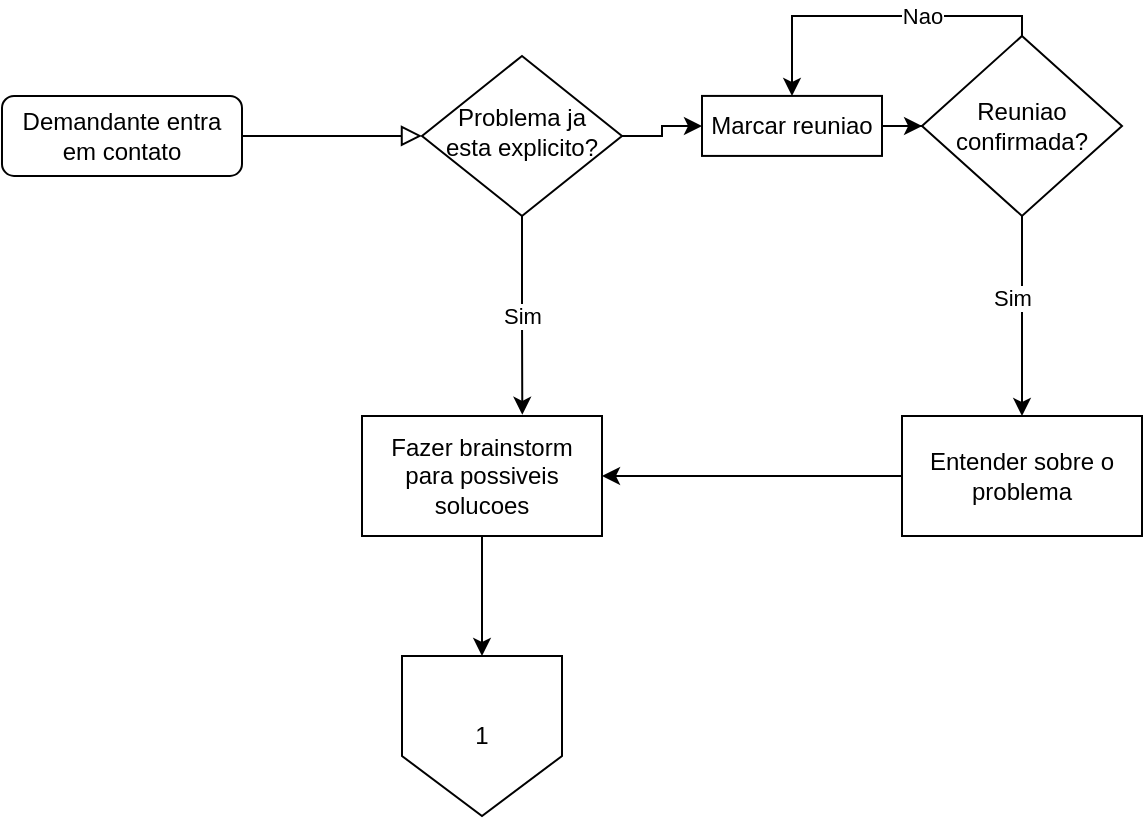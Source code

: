<mxfile version="22.0.8" type="github" pages="3">
  <diagram id="C5RBs43oDa-KdzZeNtuy" name="Inicio">
    <mxGraphModel dx="913" dy="1661" grid="1" gridSize="10" guides="1" tooltips="1" connect="1" arrows="1" fold="1" page="1" pageScale="1" pageWidth="827" pageHeight="1169" math="0" shadow="0">
      <root>
        <mxCell id="WIyWlLk6GJQsqaUBKTNV-0" />
        <mxCell id="WIyWlLk6GJQsqaUBKTNV-1" parent="WIyWlLk6GJQsqaUBKTNV-0" />
        <mxCell id="WIyWlLk6GJQsqaUBKTNV-2" value="" style="rounded=0;html=1;jettySize=auto;orthogonalLoop=1;fontSize=11;endArrow=block;endFill=0;endSize=8;strokeWidth=1;shadow=0;labelBackgroundColor=none;edgeStyle=orthogonalEdgeStyle;" parent="WIyWlLk6GJQsqaUBKTNV-1" source="WIyWlLk6GJQsqaUBKTNV-3" target="WIyWlLk6GJQsqaUBKTNV-6" edge="1">
          <mxGeometry relative="1" as="geometry" />
        </mxCell>
        <mxCell id="WIyWlLk6GJQsqaUBKTNV-3" value="Demandante entra em contato" style="rounded=1;whiteSpace=wrap;html=1;fontSize=12;glass=0;strokeWidth=1;shadow=0;" parent="WIyWlLk6GJQsqaUBKTNV-1" vertex="1">
          <mxGeometry x="10" y="39.96" width="120" height="40" as="geometry" />
        </mxCell>
        <mxCell id="DeeED6Qk3QTsMEZzc-sB-15" style="edgeStyle=orthogonalEdgeStyle;rounded=0;orthogonalLoop=1;jettySize=auto;html=1;" parent="WIyWlLk6GJQsqaUBKTNV-1" source="WIyWlLk6GJQsqaUBKTNV-6" target="DeeED6Qk3QTsMEZzc-sB-14" edge="1">
          <mxGeometry relative="1" as="geometry" />
        </mxCell>
        <mxCell id="WIyWlLk6GJQsqaUBKTNV-6" value="Problema ja esta explicito?" style="rhombus;whiteSpace=wrap;html=1;shadow=0;fontFamily=Helvetica;fontSize=12;align=center;strokeWidth=1;spacing=6;spacingTop=-4;" parent="WIyWlLk6GJQsqaUBKTNV-1" vertex="1">
          <mxGeometry x="220" y="19.96" width="100" height="80" as="geometry" />
        </mxCell>
        <mxCell id="DeeED6Qk3QTsMEZzc-sB-9" style="edgeStyle=orthogonalEdgeStyle;rounded=0;orthogonalLoop=1;jettySize=auto;html=1;" parent="WIyWlLk6GJQsqaUBKTNV-1" source="DeeED6Qk3QTsMEZzc-sB-5" target="DeeED6Qk3QTsMEZzc-sB-8" edge="1">
          <mxGeometry relative="1" as="geometry" />
        </mxCell>
        <mxCell id="DeeED6Qk3QTsMEZzc-sB-11" value="Sim" style="edgeLabel;html=1;align=center;verticalAlign=middle;resizable=0;points=[];" parent="DeeED6Qk3QTsMEZzc-sB-9" vertex="1" connectable="0">
          <mxGeometry x="-0.18" y="-5" relative="1" as="geometry">
            <mxPoint as="offset" />
          </mxGeometry>
        </mxCell>
        <mxCell id="DeeED6Qk3QTsMEZzc-sB-19" value="Nao" style="edgeStyle=orthogonalEdgeStyle;rounded=0;orthogonalLoop=1;jettySize=auto;html=1;entryX=0.5;entryY=0;entryDx=0;entryDy=0;" parent="WIyWlLk6GJQsqaUBKTNV-1" source="DeeED6Qk3QTsMEZzc-sB-5" target="DeeED6Qk3QTsMEZzc-sB-14" edge="1">
          <mxGeometry x="-0.273" relative="1" as="geometry">
            <Array as="points">
              <mxPoint x="520" y="-0.04" />
              <mxPoint x="405" y="-0.04" />
            </Array>
            <mxPoint as="offset" />
          </mxGeometry>
        </mxCell>
        <mxCell id="DeeED6Qk3QTsMEZzc-sB-5" value="Reuniao confirmada?" style="rhombus;whiteSpace=wrap;html=1;" parent="WIyWlLk6GJQsqaUBKTNV-1" vertex="1">
          <mxGeometry x="470" y="9.96" width="100" height="90" as="geometry" />
        </mxCell>
        <mxCell id="DeeED6Qk3QTsMEZzc-sB-23" style="edgeStyle=orthogonalEdgeStyle;rounded=0;orthogonalLoop=1;jettySize=auto;html=1;entryX=1;entryY=0.5;entryDx=0;entryDy=0;" parent="WIyWlLk6GJQsqaUBKTNV-1" source="DeeED6Qk3QTsMEZzc-sB-8" target="DeeED6Qk3QTsMEZzc-sB-18" edge="1">
          <mxGeometry relative="1" as="geometry" />
        </mxCell>
        <mxCell id="DeeED6Qk3QTsMEZzc-sB-8" value="Entender sobre o problema" style="rounded=0;whiteSpace=wrap;html=1;" parent="WIyWlLk6GJQsqaUBKTNV-1" vertex="1">
          <mxGeometry x="460" y="200" width="120" height="60" as="geometry" />
        </mxCell>
        <mxCell id="DeeED6Qk3QTsMEZzc-sB-16" style="edgeStyle=orthogonalEdgeStyle;rounded=0;orthogonalLoop=1;jettySize=auto;html=1;" parent="WIyWlLk6GJQsqaUBKTNV-1" source="DeeED6Qk3QTsMEZzc-sB-14" target="DeeED6Qk3QTsMEZzc-sB-5" edge="1">
          <mxGeometry relative="1" as="geometry" />
        </mxCell>
        <mxCell id="DeeED6Qk3QTsMEZzc-sB-14" value="Marcar reuniao" style="rounded=0;whiteSpace=wrap;html=1;" parent="WIyWlLk6GJQsqaUBKTNV-1" vertex="1">
          <mxGeometry x="360" y="39.96" width="90" height="30" as="geometry" />
        </mxCell>
        <mxCell id="DeeED6Qk3QTsMEZzc-sB-25" value="" style="edgeStyle=orthogonalEdgeStyle;rounded=0;orthogonalLoop=1;jettySize=auto;html=1;" parent="WIyWlLk6GJQsqaUBKTNV-1" source="DeeED6Qk3QTsMEZzc-sB-18" edge="1">
          <mxGeometry relative="1" as="geometry">
            <mxPoint x="250" y="320.0" as="targetPoint" />
          </mxGeometry>
        </mxCell>
        <mxCell id="DeeED6Qk3QTsMEZzc-sB-18" value="Fazer brainstorm para possiveis solucoes" style="rounded=0;whiteSpace=wrap;html=1;" parent="WIyWlLk6GJQsqaUBKTNV-1" vertex="1">
          <mxGeometry x="190" y="200" width="120" height="60" as="geometry" />
        </mxCell>
        <mxCell id="DeeED6Qk3QTsMEZzc-sB-21" value="Sim" style="edgeStyle=orthogonalEdgeStyle;rounded=0;orthogonalLoop=1;jettySize=auto;html=1;entryX=0.668;entryY=-0.01;entryDx=0;entryDy=0;entryPerimeter=0;" parent="WIyWlLk6GJQsqaUBKTNV-1" source="WIyWlLk6GJQsqaUBKTNV-6" target="DeeED6Qk3QTsMEZzc-sB-18" edge="1">
          <mxGeometry relative="1" as="geometry" />
        </mxCell>
        <mxCell id="4WPckGltiDwEYeEEj1Q6-0" value="1" style="shape=offPageConnector;whiteSpace=wrap;html=1;" vertex="1" parent="WIyWlLk6GJQsqaUBKTNV-1">
          <mxGeometry x="210" y="320" width="80" height="80" as="geometry" />
        </mxCell>
      </root>
    </mxGraphModel>
  </diagram>
  <diagram id="rXZTruAMSXnNzBmtdaIG" name="1">
    <mxGraphModel dx="913" dy="1661" grid="1" gridSize="10" guides="1" tooltips="1" connect="1" arrows="1" fold="1" page="1" pageScale="1" pageWidth="827" pageHeight="1169" math="0" shadow="0">
      <root>
        <mxCell id="0" />
        <mxCell id="1" parent="0" />
        <mxCell id="YqMM6zJJrMOhG4pGnxa--4" value="" style="edgeStyle=orthogonalEdgeStyle;rounded=0;orthogonalLoop=1;jettySize=auto;html=1;" parent="1" source="YqMM6zJJrMOhG4pGnxa--3" edge="1">
          <mxGeometry relative="1" as="geometry">
            <mxPoint x="30" y="25" as="targetPoint" />
          </mxGeometry>
        </mxCell>
        <mxCell id="YqMM6zJJrMOhG4pGnxa--12" value="" style="edgeStyle=orthogonalEdgeStyle;rounded=0;orthogonalLoop=1;jettySize=auto;html=1;" parent="1" source="YqMM6zJJrMOhG4pGnxa--3" target="YqMM6zJJrMOhG4pGnxa--11" edge="1">
          <mxGeometry relative="1" as="geometry" />
        </mxCell>
        <mxCell id="YqMM6zJJrMOhG4pGnxa--3" value="Selecionar melhores ideias em grupo" style="rounded=0;whiteSpace=wrap;html=1;" parent="1" vertex="1">
          <mxGeometry x="90" y="-5" width="120" height="60" as="geometry" />
        </mxCell>
        <mxCell id="YqMM6zJJrMOhG4pGnxa--14" value="" style="edgeStyle=orthogonalEdgeStyle;rounded=0;orthogonalLoop=1;jettySize=auto;html=1;" parent="1" source="YqMM6zJJrMOhG4pGnxa--11" target="YqMM6zJJrMOhG4pGnxa--13" edge="1">
          <mxGeometry relative="1" as="geometry" />
        </mxCell>
        <mxCell id="YqMM6zJJrMOhG4pGnxa--11" value="Criar prototipo da melhor ideia selecionada" style="whiteSpace=wrap;html=1;rounded=0;" parent="1" vertex="1">
          <mxGeometry x="290" y="-5" width="120" height="60" as="geometry" />
        </mxCell>
        <mxCell id="YqMM6zJJrMOhG4pGnxa--17" value="" style="edgeStyle=orthogonalEdgeStyle;rounded=0;orthogonalLoop=1;jettySize=auto;html=1;" parent="1" source="YqMM6zJJrMOhG4pGnxa--13" target="YqMM6zJJrMOhG4pGnxa--15" edge="1">
          <mxGeometry relative="1" as="geometry" />
        </mxCell>
        <mxCell id="YqMM6zJJrMOhG4pGnxa--13" value="Apresentar ao demandante" style="whiteSpace=wrap;html=1;rounded=0;" parent="1" vertex="1">
          <mxGeometry x="490" y="-5" width="120" height="60" as="geometry" />
        </mxCell>
        <mxCell id="YqMM6zJJrMOhG4pGnxa--20" style="edgeStyle=orthogonalEdgeStyle;rounded=0;orthogonalLoop=1;jettySize=auto;html=1;exitX=0.5;exitY=1;exitDx=0;exitDy=0;entryX=0.5;entryY=1;entryDx=0;entryDy=0;" parent="1" source="YqMM6zJJrMOhG4pGnxa--15" target="YqMM6zJJrMOhG4pGnxa--3" edge="1">
          <mxGeometry relative="1" as="geometry" />
        </mxCell>
        <mxCell id="YqMM6zJJrMOhG4pGnxa--21" value="Nao" style="edgeLabel;html=1;align=center;verticalAlign=middle;resizable=0;points=[];" parent="YqMM6zJJrMOhG4pGnxa--20" vertex="1" connectable="0">
          <mxGeometry x="0.373" y="2" relative="1" as="geometry">
            <mxPoint x="79" y="6" as="offset" />
          </mxGeometry>
        </mxCell>
        <mxCell id="YqMM6zJJrMOhG4pGnxa--28" value="" style="edgeStyle=orthogonalEdgeStyle;rounded=0;orthogonalLoop=1;jettySize=auto;html=1;" parent="1" source="YqMM6zJJrMOhG4pGnxa--15" edge="1">
          <mxGeometry relative="1" as="geometry">
            <mxPoint x="880" y="25" as="targetPoint" />
          </mxGeometry>
        </mxCell>
        <mxCell id="YqMM6zJJrMOhG4pGnxa--15" value="Aprovado pelo demandante?" style="rhombus;whiteSpace=wrap;html=1;rounded=0;" parent="1" vertex="1">
          <mxGeometry x="707" y="-12.5" width="120" height="75" as="geometry" />
        </mxCell>
        <mxCell id="1PqyC3TMmVyjdyQfBIQU-1" value="1" style="shape=offPageConnector;whiteSpace=wrap;html=1;size=0.4;" vertex="1" parent="1">
          <mxGeometry y="10" width="30" height="35" as="geometry" />
        </mxCell>
        <mxCell id="1PqyC3TMmVyjdyQfBIQU-2" value="2" style="shape=offPageConnector;whiteSpace=wrap;html=1;" vertex="1" parent="1">
          <mxGeometry x="880" width="50" height="50" as="geometry" />
        </mxCell>
      </root>
    </mxGraphModel>
  </diagram>
  <diagram id="9c0fu68MCOcc0mV2zxIQ" name="2">
    <mxGraphModel dx="1615" dy="2040" grid="1" gridSize="10" guides="1" tooltips="1" connect="1" arrows="1" fold="1" page="1" pageScale="1" pageWidth="827" pageHeight="1169" math="0" shadow="0">
      <root>
        <mxCell id="0" />
        <mxCell id="1" parent="0" />
        <mxCell id="kWz6loL8Xbv4OrpY-6QI-2" value="" style="edgeStyle=orthogonalEdgeStyle;rounded=0;orthogonalLoop=1;jettySize=auto;html=1;" parent="1" source="K7Y4RypcD3BflAg1VT13-2" target="kWz6loL8Xbv4OrpY-6QI-1" edge="1">
          <mxGeometry relative="1" as="geometry" />
        </mxCell>
        <mxCell id="K7Y4RypcD3BflAg1VT13-2" value="Procurar ferramentas para desenvolvimento da solucao" style="whiteSpace=wrap;html=1;" parent="1" vertex="1">
          <mxGeometry x="895" y="-5" width="120" height="60" as="geometry" />
        </mxCell>
        <mxCell id="kWz6loL8Xbv4OrpY-6QI-4" value="" style="edgeStyle=orthogonalEdgeStyle;rounded=0;orthogonalLoop=1;jettySize=auto;html=1;" parent="1" source="kWz6loL8Xbv4OrpY-6QI-1" target="kWz6loL8Xbv4OrpY-6QI-3" edge="1">
          <mxGeometry relative="1" as="geometry" />
        </mxCell>
        <mxCell id="kWz6loL8Xbv4OrpY-6QI-1" value="Separar as atividades dentro do grupo" style="whiteSpace=wrap;html=1;" parent="1" vertex="1">
          <mxGeometry x="1095" y="-5" width="120" height="60" as="geometry" />
        </mxCell>
        <mxCell id="kWz6loL8Xbv4OrpY-6QI-6" value="" style="edgeStyle=orthogonalEdgeStyle;rounded=0;orthogonalLoop=1;jettySize=auto;html=1;" parent="1" source="kWz6loL8Xbv4OrpY-6QI-3" target="kWz6loL8Xbv4OrpY-6QI-5" edge="1">
          <mxGeometry relative="1" as="geometry" />
        </mxCell>
        <mxCell id="kWz6loL8Xbv4OrpY-6QI-3" value="Recolher atividades prontas" style="whiteSpace=wrap;html=1;" parent="1" vertex="1">
          <mxGeometry x="1295" y="-5" width="120" height="60" as="geometry" />
        </mxCell>
        <mxCell id="kWz6loL8Xbv4OrpY-6QI-8" value="" style="edgeStyle=orthogonalEdgeStyle;rounded=0;orthogonalLoop=1;jettySize=auto;html=1;" parent="1" source="kWz6loL8Xbv4OrpY-6QI-5" target="kWz6loL8Xbv4OrpY-6QI-7" edge="1">
          <mxGeometry relative="1" as="geometry" />
        </mxCell>
        <mxCell id="kWz6loL8Xbv4OrpY-6QI-5" value="Unir atividades prontas&amp;nbsp;" style="whiteSpace=wrap;html=1;" parent="1" vertex="1">
          <mxGeometry x="1495" y="-5" width="120" height="60" as="geometry" />
        </mxCell>
        <mxCell id="kWz6loL8Xbv4OrpY-6QI-10" value="" style="edgeStyle=orthogonalEdgeStyle;rounded=0;orthogonalLoop=1;jettySize=auto;html=1;" parent="1" source="kWz6loL8Xbv4OrpY-6QI-7" target="kWz6loL8Xbv4OrpY-6QI-9" edge="1">
          <mxGeometry relative="1" as="geometry" />
        </mxCell>
        <mxCell id="kWz6loL8Xbv4OrpY-6QI-7" value="Formar um corpo completo&amp;nbsp;" style="whiteSpace=wrap;html=1;" parent="1" vertex="1">
          <mxGeometry x="1695" y="-5" width="120" height="60" as="geometry" />
        </mxCell>
        <mxCell id="kWz6loL8Xbv4OrpY-6QI-12" value="" style="edgeStyle=orthogonalEdgeStyle;rounded=0;orthogonalLoop=1;jettySize=auto;html=1;" parent="1" source="kWz6loL8Xbv4OrpY-6QI-9" target="kWz6loL8Xbv4OrpY-6QI-15" edge="1">
          <mxGeometry relative="1" as="geometry">
            <mxPoint x="2095" y="25" as="targetPoint" />
          </mxGeometry>
        </mxCell>
        <mxCell id="kWz6loL8Xbv4OrpY-6QI-9" value="Apresentar ao demandante" style="whiteSpace=wrap;html=1;" parent="1" vertex="1">
          <mxGeometry x="1895" y="-5" width="120" height="60" as="geometry" />
        </mxCell>
        <mxCell id="kWz6loL8Xbv4OrpY-6QI-13" style="edgeStyle=orthogonalEdgeStyle;rounded=0;orthogonalLoop=1;jettySize=auto;html=1;entryX=0.5;entryY=1;entryDx=0;entryDy=0;exitX=0.5;exitY=1;exitDx=0;exitDy=0;" parent="1" source="kWz6loL8Xbv4OrpY-6QI-15" target="K7Y4RypcD3BflAg1VT13-2" edge="1">
          <mxGeometry relative="1" as="geometry">
            <mxPoint x="2160" y="55" as="sourcePoint" />
            <Array as="points">
              <mxPoint x="2175" y="75" />
              <mxPoint x="955" y="75" />
            </Array>
          </mxGeometry>
        </mxCell>
        <mxCell id="kWz6loL8Xbv4OrpY-6QI-14" value="Nao" style="edgeLabel;html=1;align=center;verticalAlign=middle;resizable=0;points=[];" parent="kWz6loL8Xbv4OrpY-6QI-13" vertex="1" connectable="0">
          <mxGeometry x="-0.03" y="2" relative="1" as="geometry">
            <mxPoint as="offset" />
          </mxGeometry>
        </mxCell>
        <mxCell id="kWz6loL8Xbv4OrpY-6QI-20" value="" style="edgeStyle=orthogonalEdgeStyle;rounded=0;orthogonalLoop=1;jettySize=auto;html=1;" parent="1" source="kWz6loL8Xbv4OrpY-6QI-15" edge="1">
          <mxGeometry relative="1" as="geometry">
            <mxPoint x="2290" y="25" as="targetPoint" />
          </mxGeometry>
        </mxCell>
        <mxCell id="kWz6loL8Xbv4OrpY-6QI-15" value="Aprovado pelo demandante?" style="rhombus;whiteSpace=wrap;html=1;" parent="1" vertex="1">
          <mxGeometry x="2120" y="-17.5" width="110" height="85" as="geometry" />
        </mxCell>
        <mxCell id="vPhgnOkIL__3Rznh1dC9-2" value="" style="edgeStyle=orthogonalEdgeStyle;rounded=0;orthogonalLoop=1;jettySize=auto;html=1;" edge="1" parent="1" source="vPhgnOkIL__3Rznh1dC9-1" target="K7Y4RypcD3BflAg1VT13-2">
          <mxGeometry relative="1" as="geometry" />
        </mxCell>
        <mxCell id="vPhgnOkIL__3Rznh1dC9-1" value="2" style="shape=offPageConnector;whiteSpace=wrap;html=1;" vertex="1" parent="1">
          <mxGeometry x="810" y="-2.5" width="50" height="55" as="geometry" />
        </mxCell>
        <mxCell id="vPhgnOkIL__3Rznh1dC9-3" value="3" style="shape=offPageConnector;whiteSpace=wrap;html=1;" vertex="1" parent="1">
          <mxGeometry x="2290" y="5" width="50" height="47.5" as="geometry" />
        </mxCell>
      </root>
    </mxGraphModel>
  </diagram>
</mxfile>
